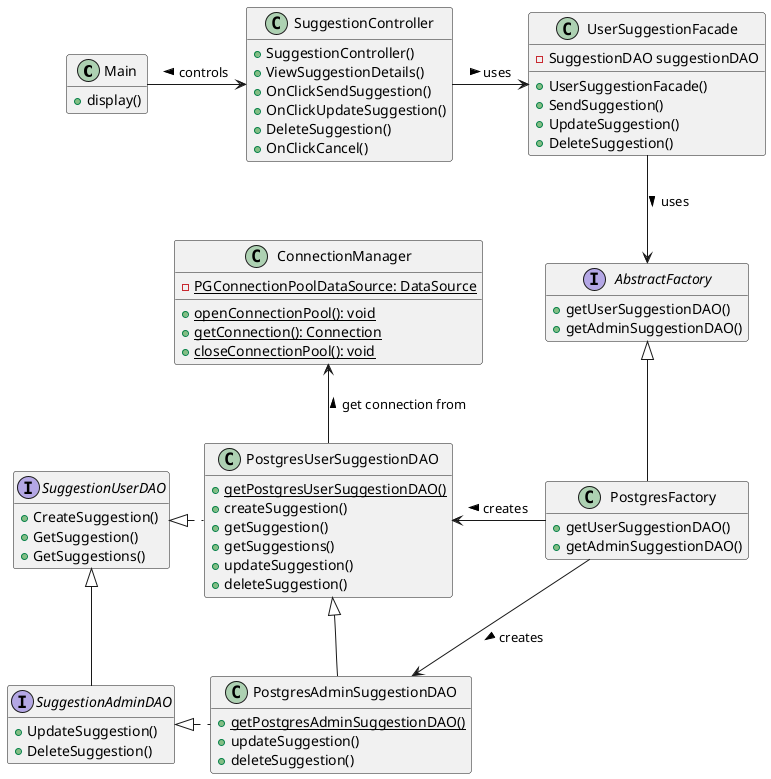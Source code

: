 @startuml SuggestionsUser
hide empty members

class Main {
  + display()
}

class SuggestionController {
  + SuggestionController()
  + ViewSuggestionDetails()
  + OnClickSendSuggestion()
  + OnClickUpdateSuggestion()
  + DeleteSuggestion()
  + OnClickCancel()
}

class UserSuggestionFacade {
  - SuggestionDAO suggestionDAO
  + UserSuggestionFacade()
  + SendSuggestion()
  + UpdateSuggestion()
  + DeleteSuggestion()
}

interface AbstractFactory {
  + getUserSuggestionDAO()
  + getAdminSuggestionDAO()
}

class PostgresFactory extends AbstractFactory {
  + getUserSuggestionDAO()
  + getAdminSuggestionDAO()
}

interface SuggestionUserDAO {
  + CreateSuggestion()
  + GetSuggestion()
  + GetSuggestions()
}

interface SuggestionAdminDAO extends SuggestionUserDAO {
  + UpdateSuggestion()
  + DeleteSuggestion()
}

class PostgresUserSuggestionDAO {
  + {static} getPostgresUserSuggestionDAO()
  + createSuggestion()
  + getSuggestion()
  + getSuggestions()
  + updateSuggestion()
  + deleteSuggestion()
}

class PostgresAdminSuggestionDAO extends PostgresUserSuggestionDAO {
  + {static} getPostgresAdminSuggestionDAO()
  + updateSuggestion()
  + deleteSuggestion()
}

class ConnectionManager {
  - {static} PGConnectionPoolDataSource: DataSource
  + {static} openConnectionPool(): void
  + {static} getConnection(): Connection
  + {static} closeConnectionPool(): void
}

PostgresUserSuggestionDAO   .l.|> SuggestionUserDAO
PostgresAdminSuggestionDAO  .l.|> SuggestionAdminDAO

Main                        -r-> SuggestionController: < controls
SuggestionController        -r-> UserSuggestionFacade: > uses
UserSuggestionFacade        --> AbstractFactory: > uses
PostgresFactory             -l-> PostgresUserSuggestionDAO: > creates
PostgresFactory             --> PostgresAdminSuggestionDAO: > creates
PostgresUserSuggestionDAO   -u-> ConnectionManager: > get connection from

@enduml